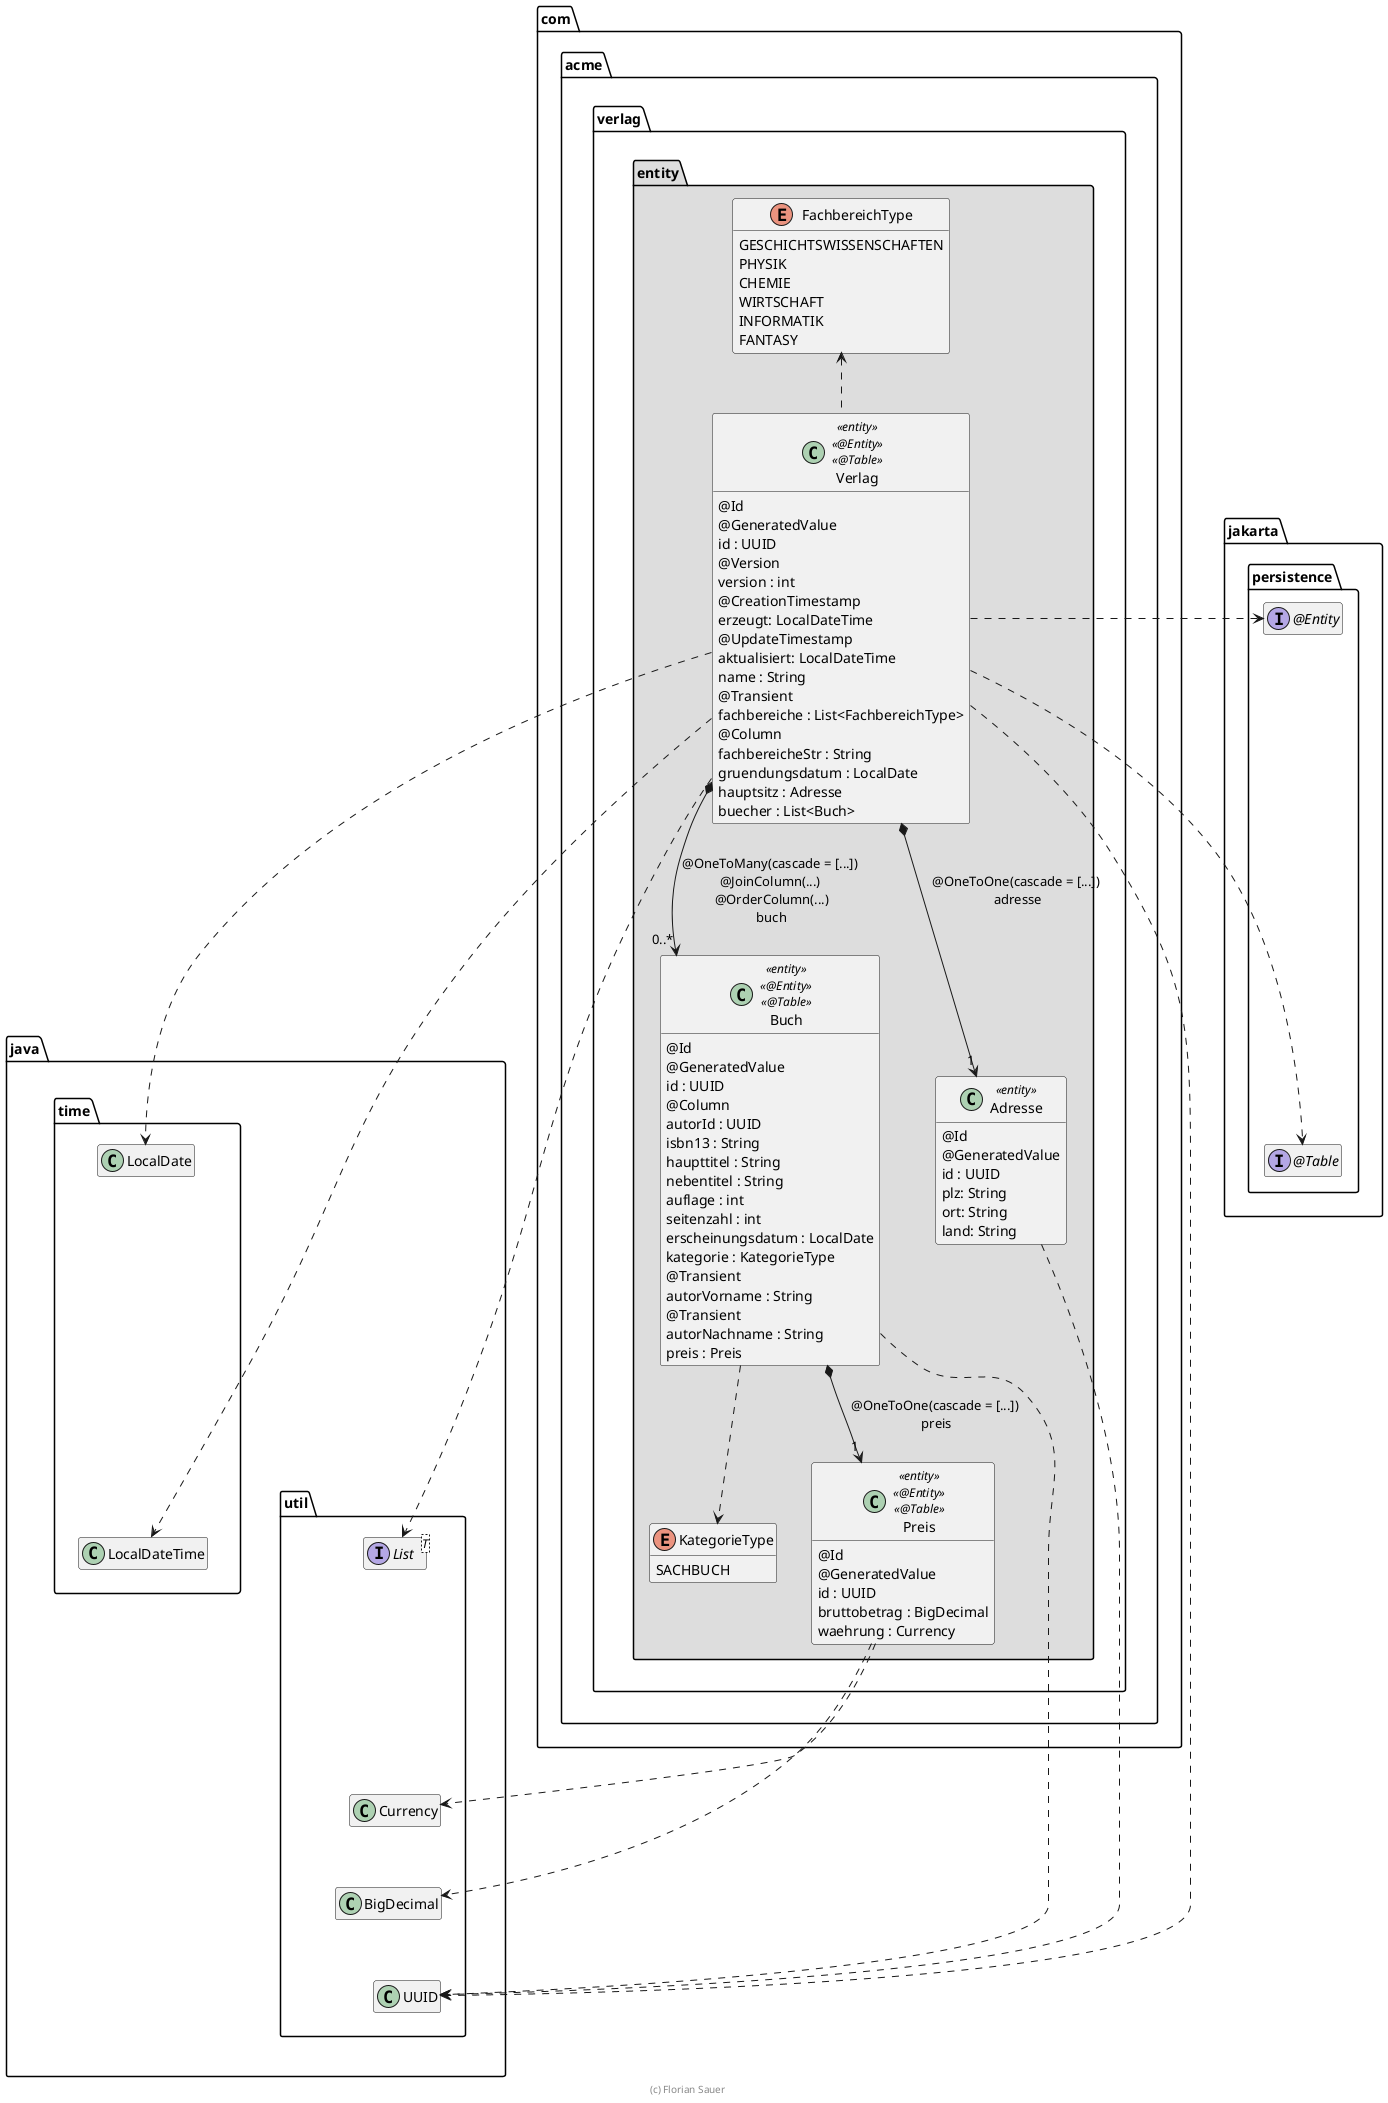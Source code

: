 ' Copyright (c) 2023 - present Florian Sauer
'
' This program is free software: you can redistribute it and/or modify
' it under the terms of the GNU General Public License as published by
' the Free Software Foundation, either version 3 of the License, or
' (at your option) any later version.
'
' This program is distributed in the hope that it will be useful,
' but WITHOUT ANY WARRANTY; without even the implied warranty of
' MERCHANTABILITY or FITNESS FOR A PARTICULAR PURPOSE.  See the
' GNU General Public License for more details.
'
' You should have received a copy of the GNU General Public License
' along with this program.  If not, see <https://www.gnu.org/licenses/>.

' https://c4model.com
' https://www.infoq.com/articles/C4-architecture-model
' https://github.com/plantuml-stdlib/C4-PlantUML
@startuml Verlag

skinparam classAttributeIconSize 0
' skinparam monochrome true

package java {
    package util {
        class UUID
        interface List<T>
        class BigDecimal
        class Currency

        BigDecimal -[hidden]up-> List
        BigDecimal -[hidden]up-> Currency
        BigDecimal -[hidden]down-> UUID
        List -[hidden]down-> Currency
    }

    package time {
        class LocalDate
        class LocalDateTime

        LocalDate -[hidden]down-> LocalDateTime
    }

    time -[hidden]down-> util
}

com.acme.verlag -[hidden]right-> java

package jakarta.persistence {
    interface "@Entity" as Entity
    interface "@Table" as Table

    Entity -[hidden]down-> Table
}

package com.acme.verlag {
    package entity #DDDDDD {
        class Buch << entity >> <<@Entity>> <<@Table>> {
            @Id
            @GeneratedValue
            id : UUID
            @Column
            autorId : UUID
            isbn13 : String
            haupttitel : String
            nebentitel : String
            auflage : int
            seitenzahl : int
            erscheinungsdatum : LocalDate
            kategorie : KategorieType
            @Transient
            autorVorname : String
            @Transient
            autorNachname : String
            preis : Preis
        }

        class Preis << entity >> <<@Entity>> <<@Table>> {
            @Id
            @GeneratedValue
            id : UUID
            bruttobetrag : BigDecimal
            waehrung : Currency
        }

        Buch ..> UUID

        class Adresse << entity >> {
            @Id
            @GeneratedValue
            id : UUID
            plz: String
            ort: String
            land: String
        }
        Adresse ..> UUID

        enum FachbereichType {
            GESCHICHTSWISSENSCHAFTEN
            PHYSIK
            CHEMIE
            WIRTSCHAFT
            INFORMATIK
            FANTASY
        }

        enum KategorieType {
            SACHBUCH
        }

        class Verlag << entity >>  << @Entity >>  << @Table >> {
            @Id
            @GeneratedValue
            id : UUID
            @Version
            version : int
            @CreationTimestamp
            erzeugt: LocalDateTime
            @UpdateTimestamp
            aktualisiert: LocalDateTime
            name : String
            @Transient
            fachbereiche : List<FachbereichType>
            @Column
            fachbereicheStr : String
            gruendungsdatum : LocalDate
            hauptsitz : Adresse
            buecher : List<Buch>
        }

        Verlag *--> "0..*" Buch : @OneToMany(cascade = [...]) \n@JoinColumn(...) \n@OrderColumn(...)\nbuch
        Verlag *--> "1" Adresse : @OneToOne(cascade = [...]) \nadresse
        Buch *--> "1" Preis : @OneToOne(cascade = [...]) \npreis

        Verlag .up.> FachbereichType

        Verlag .right.> UUID
        Verlag .right.> LocalDate
        Verlag .right.> LocalDateTime

        Verlag .right.> List
        Verlag .right.> Entity
        Verlag .right.> Table

        Buch .down.> KategorieType

        Preis ..> Currency
        Preis ..> BigDecimal
    }
}

hide empty members

footer (c) Florian Sauer

@enduml
